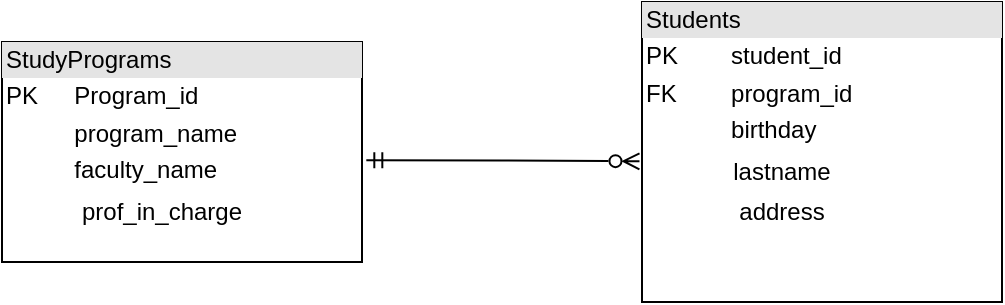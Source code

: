 <mxfile version="22.1.5" type="github">
  <diagram name="第 1 页" id="Ej5v6YFdahWCTKdKZ6kj">
    <mxGraphModel dx="600" dy="310" grid="1" gridSize="10" guides="1" tooltips="1" connect="1" arrows="1" fold="1" page="1" pageScale="1" pageWidth="827" pageHeight="1169" math="0" shadow="0">
      <root>
        <mxCell id="0" />
        <mxCell id="1" parent="0" />
        <mxCell id="dSRhwx5rGu7l53_wp7Jh-2" value="&lt;div style=&quot;box-sizing:border-box;width:100%;background:#e4e4e4;padding:2px;&quot;&gt;StudyPrograms&lt;/div&gt;&lt;table style=&quot;width:100%;font-size:1em;&quot; cellpadding=&quot;2&quot; cellspacing=&quot;0&quot;&gt;&lt;tbody&gt;&lt;tr&gt;&lt;td&gt;PK&lt;/td&gt;&lt;td&gt;Program_id&lt;/td&gt;&lt;/tr&gt;&lt;tr&gt;&lt;td&gt;&lt;br&gt;&lt;/td&gt;&lt;td&gt;program_name&lt;/td&gt;&lt;/tr&gt;&lt;tr&gt;&lt;td&gt;&lt;/td&gt;&lt;td&gt;faculty_name&amp;nbsp;&lt;/td&gt;&lt;/tr&gt;&lt;/tbody&gt;&lt;/table&gt;" style="verticalAlign=top;align=left;overflow=fill;html=1;whiteSpace=wrap;" vertex="1" parent="1">
          <mxGeometry x="90" y="200" width="180" height="110" as="geometry" />
        </mxCell>
        <mxCell id="dSRhwx5rGu7l53_wp7Jh-3" value="&lt;div style=&quot;box-sizing:border-box;width:100%;background:#e4e4e4;padding:2px;&quot;&gt;Students&lt;/div&gt;&lt;table style=&quot;width:100%;font-size:1em;&quot; cellpadding=&quot;2&quot; cellspacing=&quot;0&quot;&gt;&lt;tbody&gt;&lt;tr&gt;&lt;td&gt;PK&lt;/td&gt;&lt;td&gt;student_id&lt;/td&gt;&lt;/tr&gt;&lt;tr&gt;&lt;td&gt;FK&lt;/td&gt;&lt;td&gt;program_id&lt;/td&gt;&lt;/tr&gt;&lt;tr&gt;&lt;td&gt;&lt;/td&gt;&lt;td&gt;birthday&lt;/td&gt;&lt;/tr&gt;&lt;/tbody&gt;&lt;/table&gt;" style="verticalAlign=top;align=left;overflow=fill;html=1;whiteSpace=wrap;" vertex="1" parent="1">
          <mxGeometry x="410" y="180" width="180" height="150" as="geometry" />
        </mxCell>
        <mxCell id="dSRhwx5rGu7l53_wp7Jh-8" value="prof_in_charge" style="text;html=1;strokeColor=none;fillColor=none;align=center;verticalAlign=middle;whiteSpace=wrap;rounded=0;" vertex="1" parent="1">
          <mxGeometry x="140" y="270" width="60" height="30" as="geometry" />
        </mxCell>
        <mxCell id="dSRhwx5rGu7l53_wp7Jh-9" value="lastname" style="text;html=1;strokeColor=none;fillColor=none;align=center;verticalAlign=middle;whiteSpace=wrap;rounded=0;" vertex="1" parent="1">
          <mxGeometry x="450" y="250" width="60" height="30" as="geometry" />
        </mxCell>
        <mxCell id="dSRhwx5rGu7l53_wp7Jh-10" value="address" style="text;html=1;strokeColor=none;fillColor=none;align=center;verticalAlign=middle;whiteSpace=wrap;rounded=0;" vertex="1" parent="1">
          <mxGeometry x="450" y="270" width="60" height="30" as="geometry" />
        </mxCell>
        <mxCell id="dSRhwx5rGu7l53_wp7Jh-11" value="" style="html=1;verticalAlign=bottom;endArrow=ERzeroToMany;rounded=0;exitX=1.012;exitY=0.538;exitDx=0;exitDy=0;exitPerimeter=0;entryX=-0.007;entryY=0.531;entryDx=0;entryDy=0;entryPerimeter=0;elbow=vertical;edgeStyle=orthogonalEdgeStyle;startArrow=ERmandOne;startFill=0;endFill=0;" edge="1" parent="1" source="dSRhwx5rGu7l53_wp7Jh-2" target="dSRhwx5rGu7l53_wp7Jh-3">
          <mxGeometry width="80" relative="1" as="geometry">
            <mxPoint x="300" y="264.71" as="sourcePoint" />
            <mxPoint x="380" y="264.71" as="targetPoint" />
          </mxGeometry>
        </mxCell>
      </root>
    </mxGraphModel>
  </diagram>
</mxfile>
